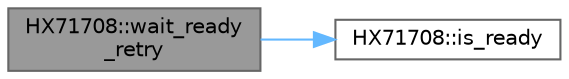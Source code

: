 digraph "HX71708::wait_ready_retry"
{
 // LATEX_PDF_SIZE
  bgcolor="transparent";
  edge [fontname=Helvetica,fontsize=10,labelfontname=Helvetica,labelfontsize=10];
  node [fontname=Helvetica,fontsize=10,shape=box,height=0.2,width=0.4];
  rankdir="LR";
  Node1 [id="Node000001",label="HX71708::wait_ready\l_retry",height=0.2,width=0.4,color="gray40", fillcolor="grey60", style="filled", fontcolor="black",tooltip=" "];
  Node1 -> Node2 [id="edge1_Node000001_Node000002",color="steelblue1",style="solid",tooltip=" "];
  Node2 [id="Node000002",label="HX71708::is_ready",height=0.2,width=0.4,color="grey40", fillcolor="white", style="filled",URL="$class_h_x71708.html#a250316574d5a8adb8474cc3cf5cadfe3",tooltip=" "];
}
